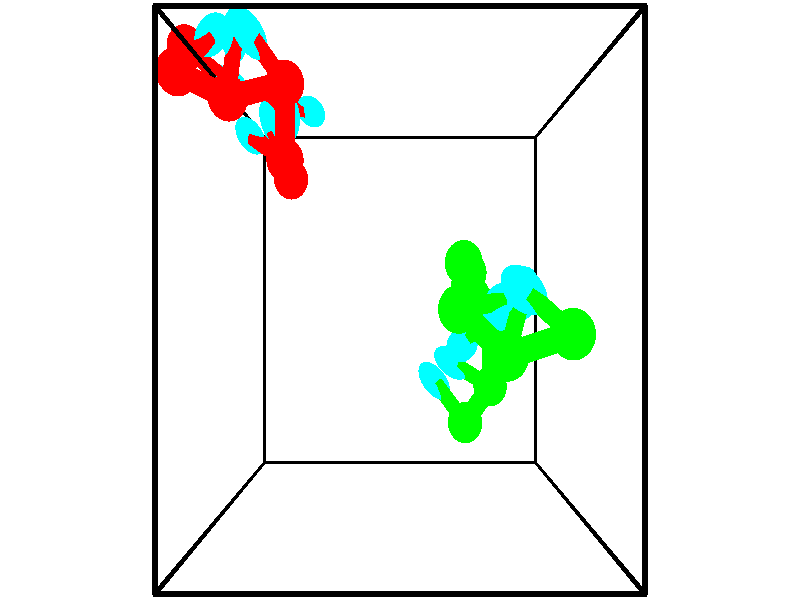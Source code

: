// switches for output
#declare DRAW_BASES = 1; // possible values are 0, 1; only relevant for DNA ribbons
#declare DRAW_BASES_TYPE = 3; // possible values are 1, 2, 3; only relevant for DNA ribbons
#declare DRAW_FOG = 0; // set to 1 to enable fog

#include "colors.inc"

#include "transforms.inc"
background { rgb <1, 1, 1>}

#default {
   normal{
       ripples 0.25
       frequency 0.20
       turbulence 0.2
       lambda 5
   }
	finish {
		phong 0.1
		phong_size 40.
	}
}

// original window dimensions: 1024x640


// camera settings

camera {
	sky <-0, 1, 0>
	up <-0, 1, 0>
	right 1.6 * <1, 0, 0>
	location <2.5, 2.5, 11.1562>
	look_at <2.5, 2.5, 2.5>
	direction <0, 0, -8.6562>
	angle 67.0682
}


# declare cpy_camera_pos = <2.5, 2.5, 11.1562>;
# if (DRAW_FOG = 1)
fog {
	fog_type 2
	up vnormalize(cpy_camera_pos)
	color rgbt<1,1,1,0.3>
	distance 1e-5
	fog_alt 3e-3
	fog_offset 4
}
# end


// LIGHTS

# declare lum = 6;
global_settings {
	ambient_light rgb lum * <0.05, 0.05, 0.05>
	max_trace_level 15
}# declare cpy_direct_light_amount = 0.25;
light_source
{	1000 * <-1, -1, 1>,
	rgb lum * cpy_direct_light_amount
	parallel
}

light_source
{	1000 * <1, 1, -1>,
	rgb lum * cpy_direct_light_amount
	parallel
}

// strand 0

// nucleotide -1

// particle -1
sphere {
	<-0.431093, 5.383348, 2.880927> 0.250000
	pigment { color rgbt <1,0,0,0> }
	no_shadow
}
cylinder {
	<-0.104462, 5.170059, 2.792497>,  <0.091517, 5.042086, 2.739439>, 0.100000
	pigment { color rgbt <1,0,0,0> }
	no_shadow
}
cylinder {
	<-0.104462, 5.170059, 2.792497>,  <-0.431093, 5.383348, 2.880927>, 0.100000
	pigment { color rgbt <1,0,0,0> }
	no_shadow
}

// particle -1
sphere {
	<-0.104462, 5.170059, 2.792497> 0.100000
	pigment { color rgbt <1,0,0,0> }
	no_shadow
}
sphere {
	0, 1
	scale<0.080000,0.200000,0.300000>
	matrix <-0.457699, -0.364743, -0.810847,
		0.351726, 0.763306, -0.541897,
		0.816578, -0.533222, -0.221075,
		0.140512, 5.010093, 2.726174>
	pigment { color rgbt <0,1,1,0> }
	no_shadow
}
cylinder {
	<-0.372431, 4.938212, 3.403953>,  <-0.431093, 5.383348, 2.880927>, 0.130000
	pigment { color rgbt <1,0,0,0> }
	no_shadow
}

// nucleotide -1

// particle -1
sphere {
	<-0.372431, 4.938212, 3.403953> 0.250000
	pigment { color rgbt <1,0,0,0> }
	no_shadow
}
cylinder {
	<-0.163496, 5.231340, 3.229535>,  <-0.038135, 5.407218, 3.124883>, 0.100000
	pigment { color rgbt <1,0,0,0> }
	no_shadow
}
cylinder {
	<-0.163496, 5.231340, 3.229535>,  <-0.372431, 4.938212, 3.403953>, 0.100000
	pigment { color rgbt <1,0,0,0> }
	no_shadow
}

// particle -1
sphere {
	<-0.163496, 5.231340, 3.229535> 0.100000
	pigment { color rgbt <1,0,0,0> }
	no_shadow
}
sphere {
	0, 1
	scale<0.080000,0.200000,0.300000>
	matrix <0.752409, -0.155427, 0.640097,
		0.401303, -0.662432, -0.632566,
		0.522338, 0.732821, -0.436047,
		-0.006794, 5.451187, 3.098721>
	pigment { color rgbt <0,1,1,0> }
	no_shadow
}
cylinder {
	<0.262986, 4.687379, 3.323170>,  <-0.372431, 4.938212, 3.403953>, 0.130000
	pigment { color rgbt <1,0,0,0> }
	no_shadow
}

// nucleotide -1

// particle -1
sphere {
	<0.262986, 4.687379, 3.323170> 0.250000
	pigment { color rgbt <1,0,0,0> }
	no_shadow
}
cylinder {
	<0.313780, 5.083467, 3.300058>,  <0.344256, 5.321120, 3.286190>, 0.100000
	pigment { color rgbt <1,0,0,0> }
	no_shadow
}
cylinder {
	<0.313780, 5.083467, 3.300058>,  <0.262986, 4.687379, 3.323170>, 0.100000
	pigment { color rgbt <1,0,0,0> }
	no_shadow
}

// particle -1
sphere {
	<0.313780, 5.083467, 3.300058> 0.100000
	pigment { color rgbt <1,0,0,0> }
	no_shadow
}
sphere {
	0, 1
	scale<0.080000,0.200000,0.300000>
	matrix <0.764924, -0.060674, 0.641256,
		0.631480, -0.125627, -0.765148,
		0.126984, 0.990220, -0.057781,
		0.351875, 5.380534, 3.282723>
	pigment { color rgbt <0,1,1,0> }
	no_shadow
}
cylinder {
	<0.972826, 4.899678, 3.135281>,  <0.262986, 4.687379, 3.323170>, 0.130000
	pigment { color rgbt <1,0,0,0> }
	no_shadow
}

// nucleotide -1

// particle -1
sphere {
	<0.972826, 4.899678, 3.135281> 0.250000
	pigment { color rgbt <1,0,0,0> }
	no_shadow
}
cylinder {
	<0.770367, 5.113234, 3.406213>,  <0.648891, 5.241367, 3.568773>, 0.100000
	pigment { color rgbt <1,0,0,0> }
	no_shadow
}
cylinder {
	<0.770367, 5.113234, 3.406213>,  <0.972826, 4.899678, 3.135281>, 0.100000
	pigment { color rgbt <1,0,0,0> }
	no_shadow
}

// particle -1
sphere {
	<0.770367, 5.113234, 3.406213> 0.100000
	pigment { color rgbt <1,0,0,0> }
	no_shadow
}
sphere {
	0, 1
	scale<0.080000,0.200000,0.300000>
	matrix <0.757527, -0.100214, 0.645066,
		0.412272, 0.839595, -0.353713,
		-0.506147, 0.533890, 0.677331,
		0.618523, 5.273400, 3.609412>
	pigment { color rgbt <0,1,1,0> }
	no_shadow
}
cylinder {
	<0.929344, 4.092836, 2.905116>,  <0.972826, 4.899678, 3.135281>, 0.130000
	pigment { color rgbt <1,0,0,0> }
	no_shadow
}

// nucleotide -1

// particle -1
sphere {
	<0.929344, 4.092836, 2.905116> 0.250000
	pigment { color rgbt <1,0,0,0> }
	no_shadow
}
cylinder {
	<0.617939, 4.287449, 2.746521>,  <0.431096, 4.404217, 2.651363>, 0.100000
	pigment { color rgbt <1,0,0,0> }
	no_shadow
}
cylinder {
	<0.617939, 4.287449, 2.746521>,  <0.929344, 4.092836, 2.905116>, 0.100000
	pigment { color rgbt <1,0,0,0> }
	no_shadow
}

// particle -1
sphere {
	<0.617939, 4.287449, 2.746521> 0.100000
	pigment { color rgbt <1,0,0,0> }
	no_shadow
}
sphere {
	0, 1
	scale<0.080000,0.200000,0.300000>
	matrix <0.584560, 0.332105, -0.740267,
		-0.228489, -0.808079, -0.542956,
		-0.778513, 0.486533, -0.396488,
		0.384385, 4.433409, 2.627574>
	pigment { color rgbt <0,1,1,0> }
	no_shadow
}
cylinder {
	<0.878296, 3.999621, 2.166592>,  <0.929344, 4.092836, 2.905116>, 0.130000
	pigment { color rgbt <1,0,0,0> }
	no_shadow
}

// nucleotide -1

// particle -1
sphere {
	<0.878296, 3.999621, 2.166592> 0.250000
	pigment { color rgbt <1,0,0,0> }
	no_shadow
}
cylinder {
	<0.731730, 4.356359, 2.272687>,  <0.643789, 4.570402, 2.336344>, 0.100000
	pigment { color rgbt <1,0,0,0> }
	no_shadow
}
cylinder {
	<0.731730, 4.356359, 2.272687>,  <0.878296, 3.999621, 2.166592>, 0.100000
	pigment { color rgbt <1,0,0,0> }
	no_shadow
}

// particle -1
sphere {
	<0.731730, 4.356359, 2.272687> 0.100000
	pigment { color rgbt <1,0,0,0> }
	no_shadow
}
sphere {
	0, 1
	scale<0.080000,0.200000,0.300000>
	matrix <0.623404, 0.446933, -0.641575,
		-0.690728, -0.069734, -0.719744,
		-0.366417, 0.891845, 0.265237,
		0.621804, 4.623913, 2.352258>
	pigment { color rgbt <0,1,1,0> }
	no_shadow
}
cylinder {
	<0.627907, 4.350846, 1.526051>,  <0.878296, 3.999621, 2.166592>, 0.130000
	pigment { color rgbt <1,0,0,0> }
	no_shadow
}

// nucleotide -1

// particle -1
sphere {
	<0.627907, 4.350846, 1.526051> 0.250000
	pigment { color rgbt <1,0,0,0> }
	no_shadow
}
cylinder {
	<0.751043, 4.591000, 1.821286>,  <0.824925, 4.735092, 1.998427>, 0.100000
	pigment { color rgbt <1,0,0,0> }
	no_shadow
}
cylinder {
	<0.751043, 4.591000, 1.821286>,  <0.627907, 4.350846, 1.526051>, 0.100000
	pigment { color rgbt <1,0,0,0> }
	no_shadow
}

// particle -1
sphere {
	<0.751043, 4.591000, 1.821286> 0.100000
	pigment { color rgbt <1,0,0,0> }
	no_shadow
}
sphere {
	0, 1
	scale<0.080000,0.200000,0.300000>
	matrix <0.697832, 0.384840, -0.604093,
		-0.646734, 0.701025, -0.300498,
		0.307840, 0.600385, 0.738087,
		0.843395, 4.771115, 2.042712>
	pigment { color rgbt <0,1,1,0> }
	no_shadow
}
cylinder {
	<0.577543, 5.110738, 1.455204>,  <0.627907, 4.350846, 1.526051>, 0.130000
	pigment { color rgbt <1,0,0,0> }
	no_shadow
}

// nucleotide -1

// particle -1
sphere {
	<0.577543, 5.110738, 1.455204> 0.250000
	pigment { color rgbt <1,0,0,0> }
	no_shadow
}
cylinder {
	<0.890133, 5.002176, 1.679931>,  <1.077687, 4.937039, 1.814767>, 0.100000
	pigment { color rgbt <1,0,0,0> }
	no_shadow
}
cylinder {
	<0.890133, 5.002176, 1.679931>,  <0.577543, 5.110738, 1.455204>, 0.100000
	pigment { color rgbt <1,0,0,0> }
	no_shadow
}

// particle -1
sphere {
	<0.890133, 5.002176, 1.679931> 0.100000
	pigment { color rgbt <1,0,0,0> }
	no_shadow
}
sphere {
	0, 1
	scale<0.080000,0.200000,0.300000>
	matrix <0.621930, 0.411013, -0.666537,
		-0.050013, 0.870292, 0.489990,
		0.781474, -0.271404, 0.561817,
		1.124575, 4.920755, 1.848476>
	pigment { color rgbt <0,1,1,0> }
	no_shadow
}
// strand 1

// nucleotide -1

// particle -1
sphere {
	<3.454897, 0.999435, 2.285552> 0.250000
	pigment { color rgbt <0,1,0,0> }
	no_shadow
}
cylinder {
	<3.205351, 1.276213, 2.140221>,  <3.055624, 1.442279, 2.053022>, 0.100000
	pigment { color rgbt <0,1,0,0> }
	no_shadow
}
cylinder {
	<3.205351, 1.276213, 2.140221>,  <3.454897, 0.999435, 2.285552>, 0.100000
	pigment { color rgbt <0,1,0,0> }
	no_shadow
}

// particle -1
sphere {
	<3.205351, 1.276213, 2.140221> 0.100000
	pigment { color rgbt <0,1,0,0> }
	no_shadow
}
sphere {
	0, 1
	scale<0.080000,0.200000,0.300000>
	matrix <0.275827, 0.629916, 0.726034,
		0.731241, 0.352731, -0.583838,
		-0.623864, 0.691944, -0.363328,
		3.018192, 1.483796, 2.031223>
	pigment { color rgbt <0,1,1,0> }
	no_shadow
}
cylinder {
	<3.860755, 1.414981, 2.033893>,  <3.454897, 0.999435, 2.285552>, 0.130000
	pigment { color rgbt <0,1,0,0> }
	no_shadow
}

// nucleotide -1

// particle -1
sphere {
	<3.860755, 1.414981, 2.033893> 0.250000
	pigment { color rgbt <0,1,0,0> }
	no_shadow
}
cylinder {
	<3.519309, 1.592491, 2.143003>,  <3.314441, 1.698997, 2.208468>, 0.100000
	pigment { color rgbt <0,1,0,0> }
	no_shadow
}
cylinder {
	<3.519309, 1.592491, 2.143003>,  <3.860755, 1.414981, 2.033893>, 0.100000
	pigment { color rgbt <0,1,0,0> }
	no_shadow
}

// particle -1
sphere {
	<3.519309, 1.592491, 2.143003> 0.100000
	pigment { color rgbt <0,1,0,0> }
	no_shadow
}
sphere {
	0, 1
	scale<0.080000,0.200000,0.300000>
	matrix <0.482501, 0.476266, 0.735094,
		0.196303, 0.759101, -0.620669,
		-0.853615, 0.443774, 0.272774,
		3.263225, 1.725623, 2.224835>
	pigment { color rgbt <0,1,1,0> }
	no_shadow
}
cylinder {
	<3.872163, 2.242118, 2.040130>,  <3.860755, 1.414981, 2.033893>, 0.130000
	pigment { color rgbt <0,1,0,0> }
	no_shadow
}

// nucleotide -1

// particle -1
sphere {
	<3.872163, 2.242118, 2.040130> 0.250000
	pigment { color rgbt <0,1,0,0> }
	no_shadow
}
cylinder {
	<3.600805, 2.085171, 2.288590>,  <3.437990, 1.991002, 2.437666>, 0.100000
	pigment { color rgbt <0,1,0,0> }
	no_shadow
}
cylinder {
	<3.600805, 2.085171, 2.288590>,  <3.872163, 2.242118, 2.040130>, 0.100000
	pigment { color rgbt <0,1,0,0> }
	no_shadow
}

// particle -1
sphere {
	<3.600805, 2.085171, 2.288590> 0.100000
	pigment { color rgbt <0,1,0,0> }
	no_shadow
}
sphere {
	0, 1
	scale<0.080000,0.200000,0.300000>
	matrix <0.412889, 0.495703, 0.764069,
		-0.607702, 0.774807, -0.174278,
		-0.678396, -0.392368, 0.621149,
		3.397286, 1.967460, 2.474935>
	pigment { color rgbt <0,1,1,0> }
	no_shadow
}
cylinder {
	<3.498060, 2.825835, 2.434302>,  <3.872163, 2.242118, 2.040130>, 0.130000
	pigment { color rgbt <0,1,0,0> }
	no_shadow
}

// nucleotide -1

// particle -1
sphere {
	<3.498060, 2.825835, 2.434302> 0.250000
	pigment { color rgbt <0,1,0,0> }
	no_shadow
}
cylinder {
	<3.554215, 2.488783, 2.642250>,  <3.587908, 2.286551, 2.767019>, 0.100000
	pigment { color rgbt <0,1,0,0> }
	no_shadow
}
cylinder {
	<3.554215, 2.488783, 2.642250>,  <3.498060, 2.825835, 2.434302>, 0.100000
	pigment { color rgbt <0,1,0,0> }
	no_shadow
}

// particle -1
sphere {
	<3.554215, 2.488783, 2.642250> 0.100000
	pigment { color rgbt <0,1,0,0> }
	no_shadow
}
sphere {
	0, 1
	scale<0.080000,0.200000,0.300000>
	matrix <0.328406, 0.534974, 0.778429,
		-0.934045, 0.061447, 0.351828,
		0.140387, -0.842631, 0.519870,
		3.596331, 2.235994, 2.798211>
	pigment { color rgbt <0,1,1,0> }
	no_shadow
}
cylinder {
	<3.343664, 2.910871, 3.162486>,  <3.498060, 2.825835, 2.434302>, 0.130000
	pigment { color rgbt <0,1,0,0> }
	no_shadow
}

// nucleotide -1

// particle -1
sphere {
	<3.343664, 2.910871, 3.162486> 0.250000
	pigment { color rgbt <0,1,0,0> }
	no_shadow
}
cylinder {
	<3.579323, 2.588087, 3.179085>,  <3.720719, 2.394417, 3.189044>, 0.100000
	pigment { color rgbt <0,1,0,0> }
	no_shadow
}
cylinder {
	<3.579323, 2.588087, 3.179085>,  <3.343664, 2.910871, 3.162486>, 0.100000
	pigment { color rgbt <0,1,0,0> }
	no_shadow
}

// particle -1
sphere {
	<3.579323, 2.588087, 3.179085> 0.100000
	pigment { color rgbt <0,1,0,0> }
	no_shadow
}
sphere {
	0, 1
	scale<0.080000,0.200000,0.300000>
	matrix <0.387975, 0.327556, 0.861500,
		-0.708788, -0.491451, 0.506058,
		0.589147, -0.806959, 0.041497,
		3.756068, 2.345999, 3.191535>
	pigment { color rgbt <0,1,1,0> }
	no_shadow
}
cylinder {
	<3.214417, 2.407579, 3.813990>,  <3.343664, 2.910871, 3.162486>, 0.130000
	pigment { color rgbt <0,1,0,0> }
	no_shadow
}

// nucleotide -1

// particle -1
sphere {
	<3.214417, 2.407579, 3.813990> 0.250000
	pigment { color rgbt <0,1,0,0> }
	no_shadow
}
cylinder {
	<3.577072, 2.459120, 3.653289>,  <3.794665, 2.490044, 3.556868>, 0.100000
	pigment { color rgbt <0,1,0,0> }
	no_shadow
}
cylinder {
	<3.577072, 2.459120, 3.653289>,  <3.214417, 2.407579, 3.813990>, 0.100000
	pigment { color rgbt <0,1,0,0> }
	no_shadow
}

// particle -1
sphere {
	<3.577072, 2.459120, 3.653289> 0.100000
	pigment { color rgbt <0,1,0,0> }
	no_shadow
}
sphere {
	0, 1
	scale<0.080000,0.200000,0.300000>
	matrix <0.334283, 0.361592, 0.870348,
		0.257416, -0.923390, 0.284760,
		0.906637, 0.128851, -0.401753,
		3.849063, 2.497775, 3.532763>
	pigment { color rgbt <0,1,1,0> }
	no_shadow
}
cylinder {
	<3.748280, 1.958353, 4.126205>,  <3.214417, 2.407579, 3.813990>, 0.130000
	pigment { color rgbt <0,1,0,0> }
	no_shadow
}

// nucleotide -1

// particle -1
sphere {
	<3.748280, 1.958353, 4.126205> 0.250000
	pigment { color rgbt <0,1,0,0> }
	no_shadow
}
cylinder {
	<3.883729, 2.306551, 3.983336>,  <3.964999, 2.515470, 3.897615>, 0.100000
	pigment { color rgbt <0,1,0,0> }
	no_shadow
}
cylinder {
	<3.883729, 2.306551, 3.983336>,  <3.748280, 1.958353, 4.126205>, 0.100000
	pigment { color rgbt <0,1,0,0> }
	no_shadow
}

// particle -1
sphere {
	<3.883729, 2.306551, 3.983336> 0.100000
	pigment { color rgbt <0,1,0,0> }
	no_shadow
}
sphere {
	0, 1
	scale<0.080000,0.200000,0.300000>
	matrix <0.212870, 0.298881, 0.930245,
		0.916526, -0.391035, -0.084094,
		0.338624, 0.870495, -0.357172,
		3.985317, 2.567699, 3.876185>
	pigment { color rgbt <0,1,1,0> }
	no_shadow
}
cylinder {
	<4.474990, 2.175868, 4.265390>,  <3.748280, 1.958353, 4.126205>, 0.130000
	pigment { color rgbt <0,1,0,0> }
	no_shadow
}

// nucleotide -1

// particle -1
sphere {
	<4.474990, 2.175868, 4.265390> 0.250000
	pigment { color rgbt <0,1,0,0> }
	no_shadow
}
cylinder {
	<4.154511, 2.415154, 4.271343>,  <3.962224, 2.558725, 4.274915>, 0.100000
	pigment { color rgbt <0,1,0,0> }
	no_shadow
}
cylinder {
	<4.154511, 2.415154, 4.271343>,  <4.474990, 2.175868, 4.265390>, 0.100000
	pigment { color rgbt <0,1,0,0> }
	no_shadow
}

// particle -1
sphere {
	<4.154511, 2.415154, 4.271343> 0.100000
	pigment { color rgbt <0,1,0,0> }
	no_shadow
}
sphere {
	0, 1
	scale<0.080000,0.200000,0.300000>
	matrix <0.016094, -0.003320, 0.999865,
		0.598183, 0.801329, -0.006968,
		-0.801198, 0.598214, 0.014883,
		3.914152, 2.594618, 4.275807>
	pigment { color rgbt <0,1,1,0> }
	no_shadow
}
// box output
cylinder {
	<0.000000, 0.000000, 0.000000>,  <5.000000, 0.000000, 0.000000>, 0.025000
	pigment { color rgbt <0,0,0,0> }
	no_shadow
}
cylinder {
	<0.000000, 0.000000, 0.000000>,  <0.000000, 5.000000, 0.000000>, 0.025000
	pigment { color rgbt <0,0,0,0> }
	no_shadow
}
cylinder {
	<0.000000, 0.000000, 0.000000>,  <0.000000, 0.000000, 5.000000>, 0.025000
	pigment { color rgbt <0,0,0,0> }
	no_shadow
}
cylinder {
	<5.000000, 5.000000, 5.000000>,  <0.000000, 5.000000, 5.000000>, 0.025000
	pigment { color rgbt <0,0,0,0> }
	no_shadow
}
cylinder {
	<5.000000, 5.000000, 5.000000>,  <5.000000, 0.000000, 5.000000>, 0.025000
	pigment { color rgbt <0,0,0,0> }
	no_shadow
}
cylinder {
	<5.000000, 5.000000, 5.000000>,  <5.000000, 5.000000, 0.000000>, 0.025000
	pigment { color rgbt <0,0,0,0> }
	no_shadow
}
cylinder {
	<0.000000, 0.000000, 5.000000>,  <0.000000, 5.000000, 5.000000>, 0.025000
	pigment { color rgbt <0,0,0,0> }
	no_shadow
}
cylinder {
	<0.000000, 0.000000, 5.000000>,  <5.000000, 0.000000, 5.000000>, 0.025000
	pigment { color rgbt <0,0,0,0> }
	no_shadow
}
cylinder {
	<5.000000, 5.000000, 0.000000>,  <0.000000, 5.000000, 0.000000>, 0.025000
	pigment { color rgbt <0,0,0,0> }
	no_shadow
}
cylinder {
	<5.000000, 5.000000, 0.000000>,  <5.000000, 0.000000, 0.000000>, 0.025000
	pigment { color rgbt <0,0,0,0> }
	no_shadow
}
cylinder {
	<5.000000, 0.000000, 5.000000>,  <5.000000, 0.000000, 0.000000>, 0.025000
	pigment { color rgbt <0,0,0,0> }
	no_shadow
}
cylinder {
	<0.000000, 5.000000, 0.000000>,  <0.000000, 5.000000, 5.000000>, 0.025000
	pigment { color rgbt <0,0,0,0> }
	no_shadow
}
// end of box output
